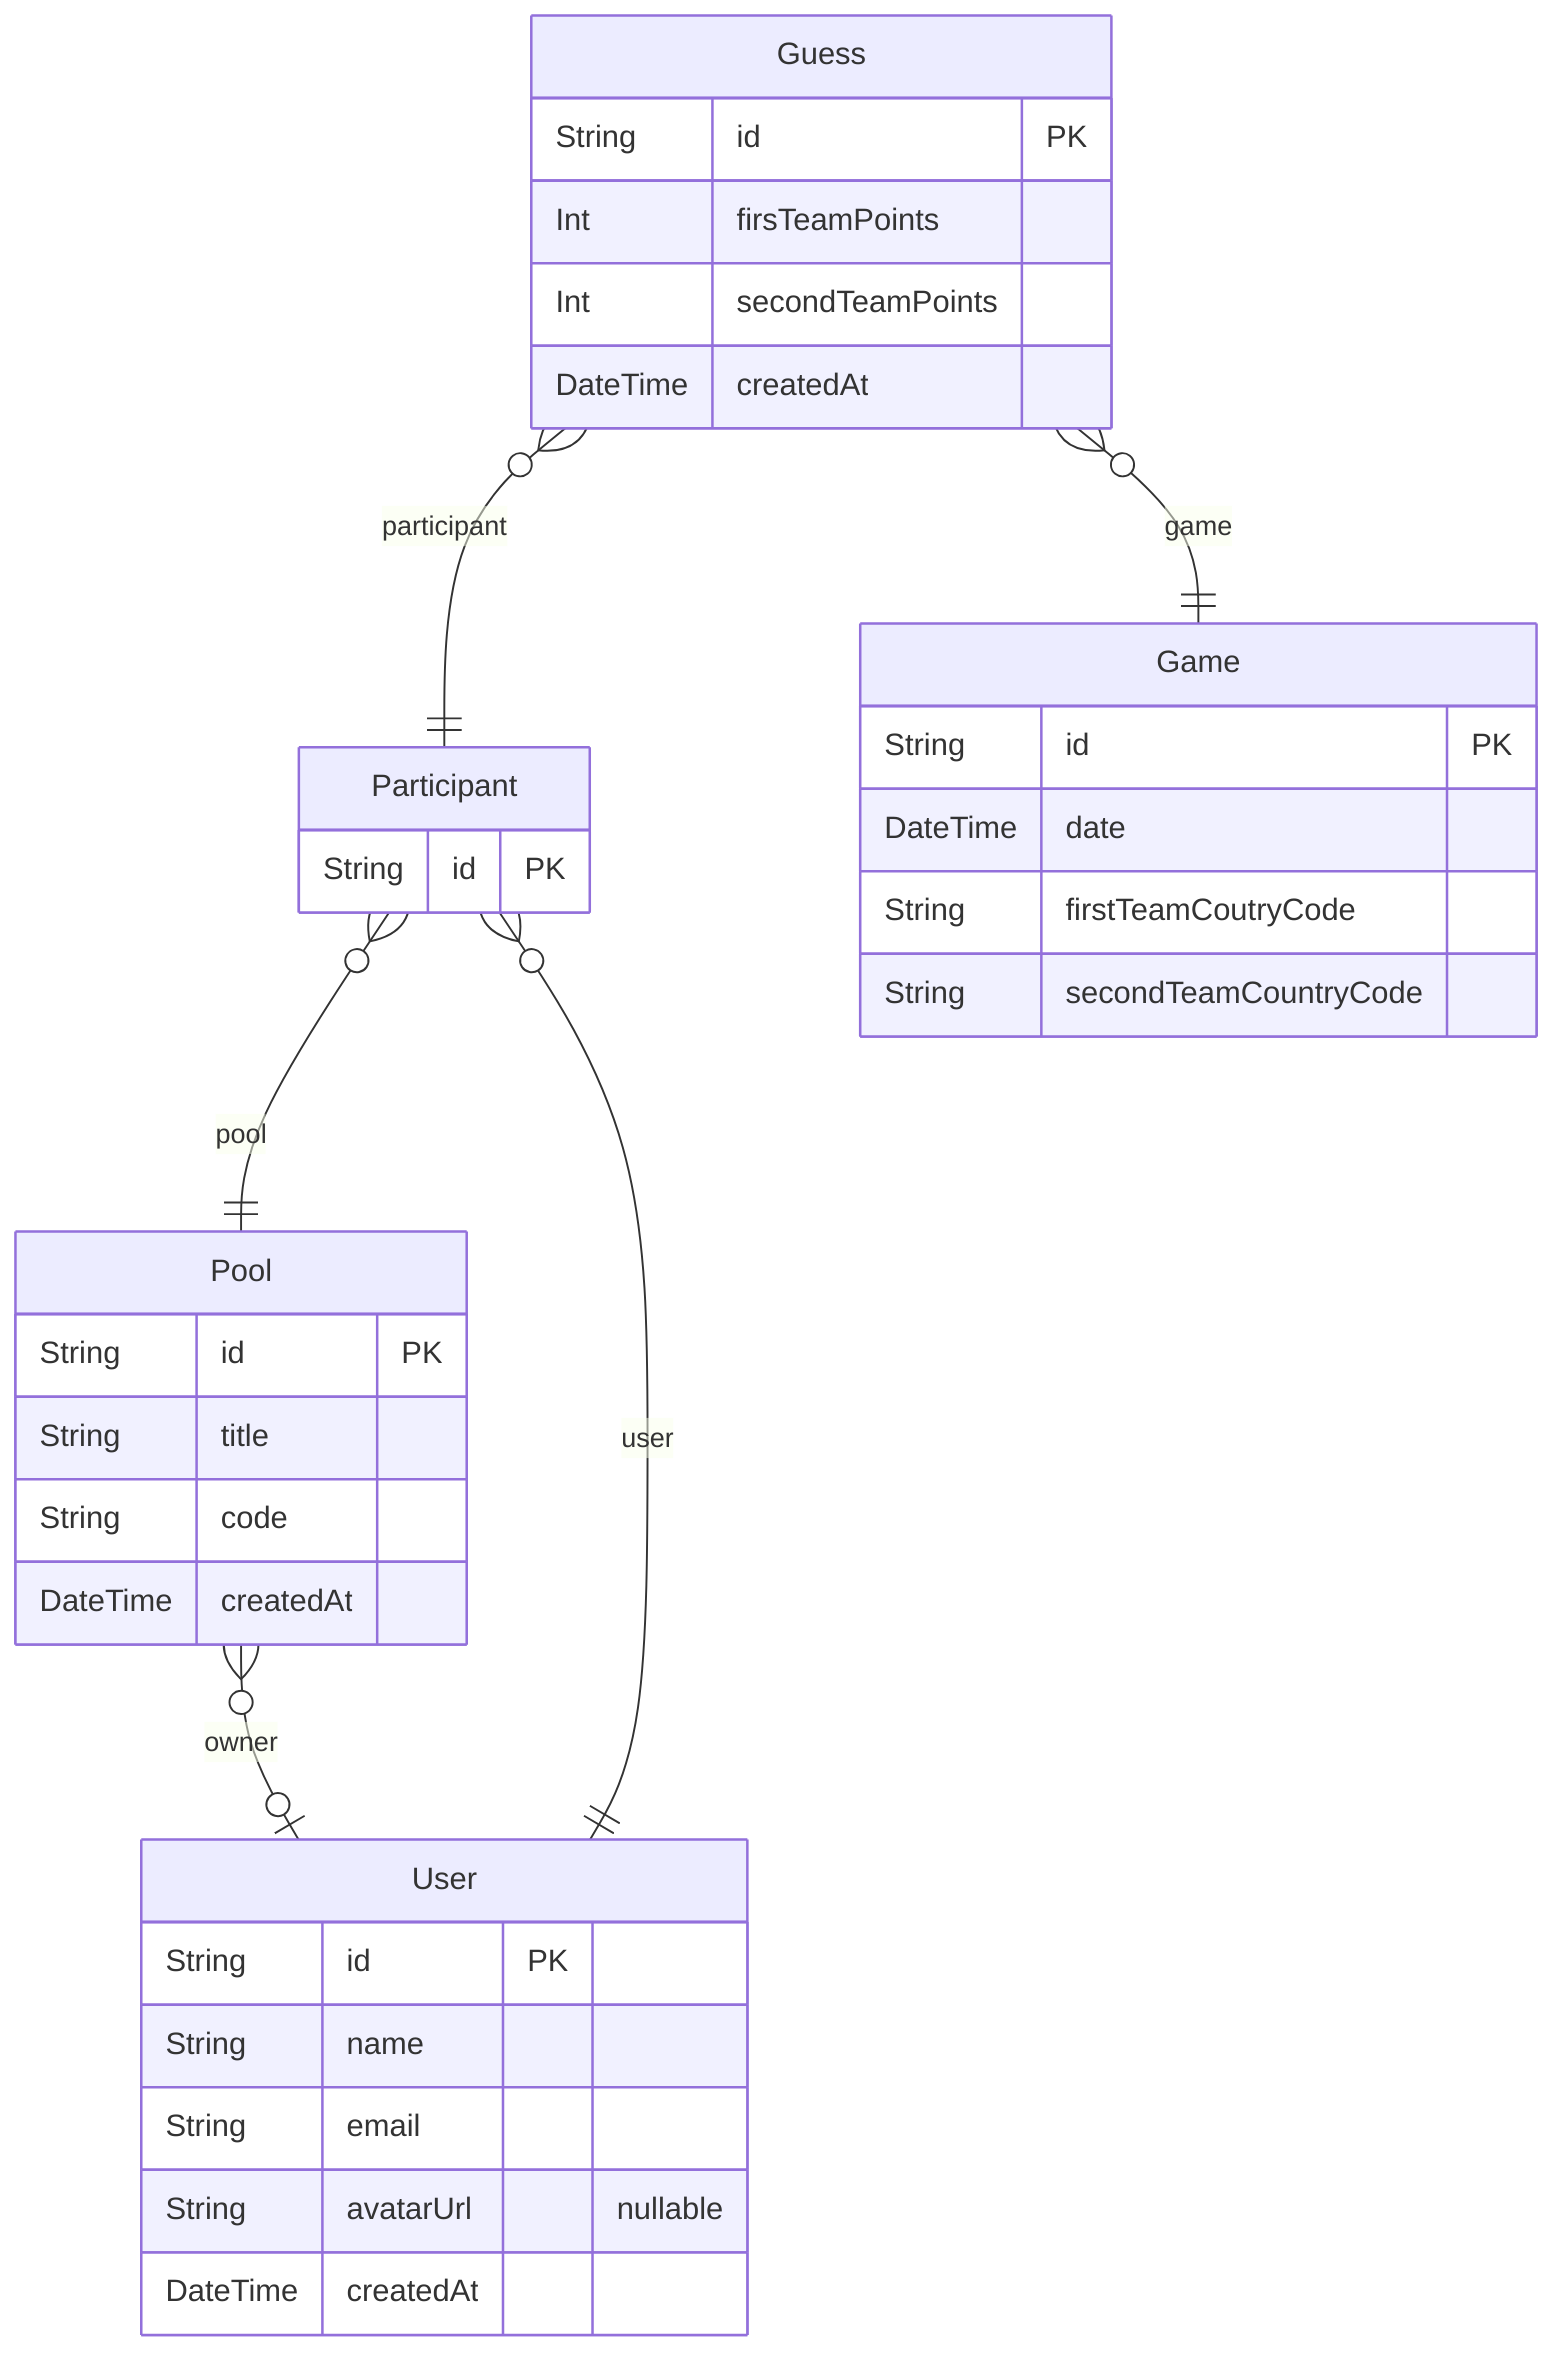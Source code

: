 erDiagram

  Pool {
    String id PK 
    String title  
    String code  
    DateTime createdAt  
    }
  

  Participant {
    String id PK 
    }
  

  User {
    String id PK 
    String name  
    String email  
    String avatarUrl  "nullable"
    DateTime createdAt  
    }
  

  Game {
    String id PK 
    DateTime date  
    String firstTeamCoutryCode  
    String secondTeamCountryCode  
    }
  

  Guess {
    String id PK 
    Int firsTeamPoints  
    Int secondTeamPoints  
    DateTime createdAt  
    }
  
    Pool o{--|o User : "owner"
    Participant o{--|| User : "user"
    Participant o{--|| Pool : "pool"
    Guess o{--|| Participant : "participant"
    Guess o{--|| Game : "game"